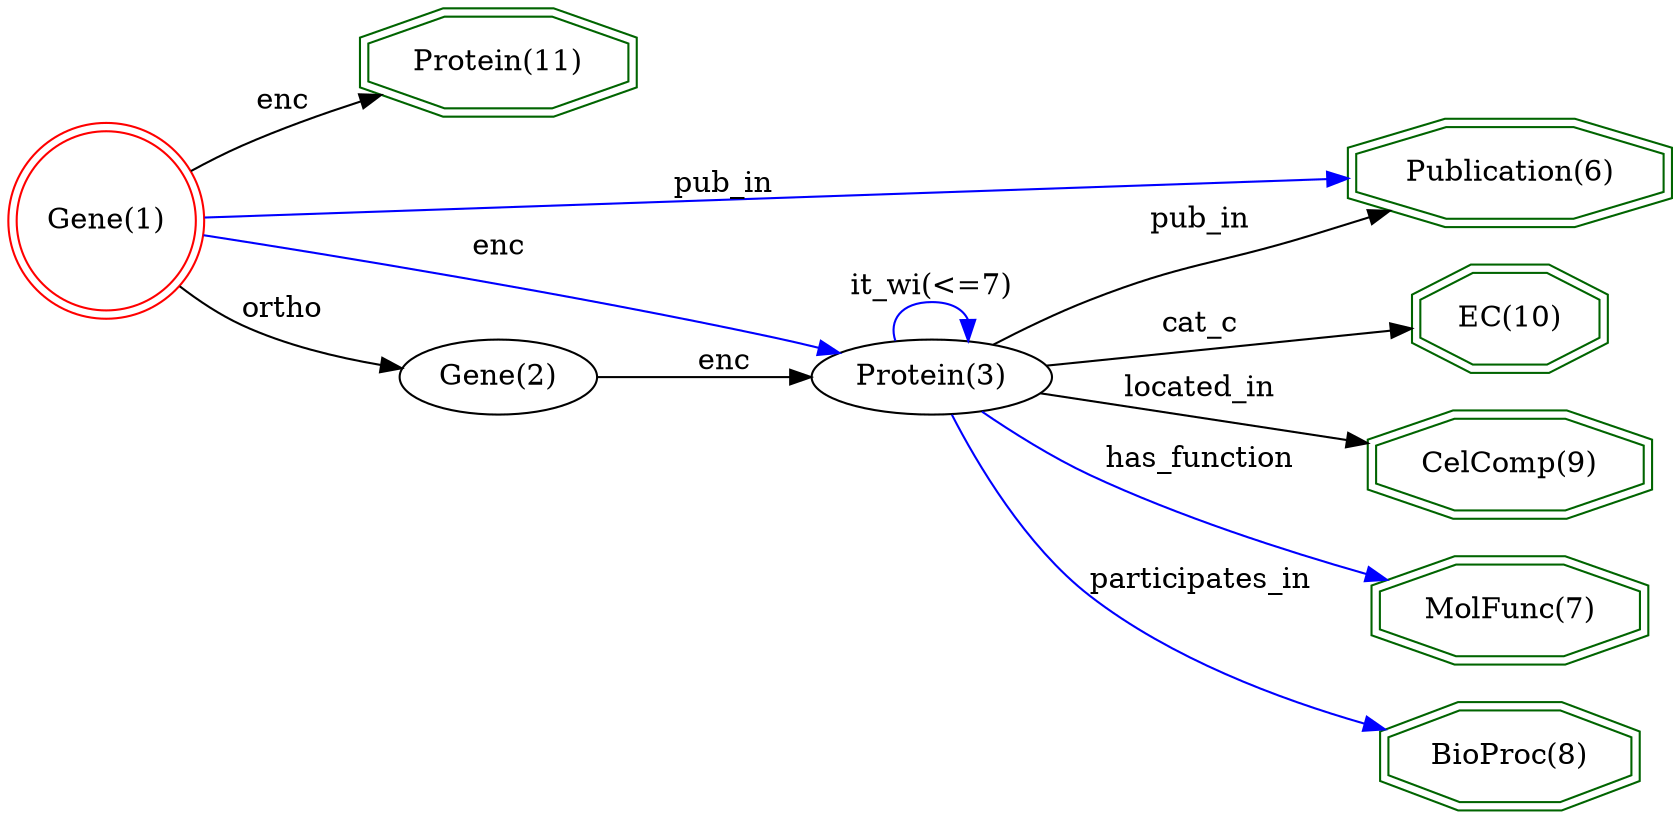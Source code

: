 digraph {
	graph [_draw_="c 9 -#fffffe00 C 7 -#ffffff P 4 0 0 0 342 692.72 342 692.72 0 ",
		bb="0,0,692.72,342",
		rankdir=LR,
		xdotversion=1.7
	];
	node [label="\N"];
	"EC(10)"	[_draw_="c 7 -#006400 p 8 662.24 200.54 662.24 215.46 639.26 226 606.77 226 583.79 215.46 583.79 200.54 606.77 190 639.26 190 c 7 -#006400 \
p 8 666.25 197.98 666.25 218.02 640.14 230 605.89 230 579.78 218.02 579.78 197.98 605.89 186 640.14 186 ",
		_ldraw_="F 14 11 -Times-Roman c 7 -#000000 T 623.02 203.8 0 41.21 6 -EC(10) ",
		color=darkgreen,
		height=0.61111,
		pos="623.02,208",
		shape=doubleoctagon,
		width=1.1977];
	"Protein(11)"	[_draw_="c 7 -#006400 p 8 264.25 312.54 264.25 327.46 232.41 338 187.38 338 155.53 327.46 155.53 312.54 187.38 302 232.41 302 c 7 -#006400 \
p 8 268.27 309.66 268.27 330.34 233.06 342 186.73 342 151.52 330.34 151.52 309.66 186.73 298 233.06 298 ",
		_ldraw_="F 14 11 -Times-Roman c 7 -#000000 T 209.89 315.8 0 63.25 11 -Protein(11) ",
		color=darkgreen,
		height=0.61111,
		pos="209.89,320",
		shape=doubleoctagon,
		width=1.6163];
	"CelComp(9)"	[_draw_="c 7 -#006400 p 8 681.62 138.54 681.62 153.46 647.29 164 598.74 164 564.41 153.46 564.41 138.54 598.74 128 647.29 128 c 7 -#006400 \
p 8 685.61 135.59 685.61 156.41 647.89 168 598.14 168 560.42 156.41 560.42 135.59 598.14 124 647.89 124 ",
		_ldraw_="F 14 11 -Times-Roman c 7 -#000000 T 623.02 141.8 0 69.99 10 -CelComp(9) ",
		color=darkgreen,
		height=0.61111,
		pos="623.02,146",
		shape=doubleoctagon,
		width=1.7443];
	"MolFunc(7)"	[_draw_="c 7 -#006400 p 8 680.41 76.54 680.41 91.46 646.79 102 599.24 102 565.62 91.46 565.62 76.54 599.24 66 646.79 66 c 7 -#006400 p 8 \
684.42 73.61 684.42 94.39 647.4 106 598.63 106 561.61 94.39 561.61 73.61 598.63 62 647.4 62 ",
		_ldraw_="F 14 11 -Times-Roman c 7 -#000000 T 623.02 79.8 0 67.66 10 -MolFunc(7) ",
		color=darkgreen,
		height=0.61111,
		pos="623.02,84",
		shape=doubleoctagon,
		width=1.7];
	"Publication(6)"	[_draw_="c 7 -#006400 p 8 688.91 262.54 688.91 277.46 650.31 288 595.72 288 557.12 277.46 557.12 262.54 595.72 252 650.31 252 c 7 -#006400 \
p 8 692.92 259.49 692.92 280.51 650.85 292 595.18 292 553.11 280.51 553.11 259.49 595.18 248 650.85 248 ",
		_ldraw_="F 14 11 -Times-Roman c 7 -#000000 T 623.02 265.8 0 80.1 14 -Publication(6) ",
		color=darkgreen,
		height=0.61111,
		pos="623.02,270",
		shape=doubleoctagon,
		width=1.9362];
	"BioProc(8)"	[_draw_="c 7 -#006400 p 8 676.47 14.54 676.47 29.46 645.16 40 600.87 40 569.56 29.46 569.56 14.54 600.87 4 645.16 4 c 7 -#006400 p 8 680.47 \
11.67 680.47 32.33 645.81 44 600.22 44 565.56 32.33 565.56 11.67 600.22 0 645.81 0 ",
		_ldraw_="F 14 11 -Times-Roman c 7 -#000000 T 623.02 17.8 0 62.21 10 -BioProc(8) ",
		color=darkgreen,
		height=0.61111,
		pos="623.02,22",
		shape=doubleoctagon,
		width=1.5966];
	"Gene(1)"	[_draw_="c 7 -#ff0000 e 43.08 249 39.15 39.15 c 7 -#ff0000 e 43.08 249 43.15 43.15 ",
		_ldraw_="F 14 11 -Times-Roman c 7 -#000000 T 43.08 244.8 0 45.86 7 -Gene(1) ",
		color=red,
		height=1.1966,
		pos="43.077,249",
		shape=doublecircle,
		width=1.1966];
	"Gene(1)" -> "Protein(11)"	[_draw_="c 7 -#000000 B 7 80 271.46 87.81 275.91 96.14 280.33 104.15 284 119.43 290.99 136.48 297.4 152.31 302.82 ",
		_hdraw_="S 5 -solid c 7 -#000000 C 7 -#000000 P 3 151.39 306.2 161.98 306.06 153.61 299.56 ",
		_ldraw_="F 14 11 -Times-Roman c 7 -#000000 T 118.93 297.8 0 19.43 3 -enc ",
		color=black,
		label=enc,
		lp="118.93,302",
		pos="e,161.98,306.06 80.002,271.46 87.814,275.91 96.142,280.33 104.15,284 119.43,290.99 136.48,297.4 152.31,302.82"];
	"Gene(1)" -> "Publication(6)"	[_draw_="c 7 -#0000ff B 4 86.57 250.54 182.8 254.04 418.58 262.61 542.68 267.12 ",
		_hdraw_="S 5 -solid c 7 -#0000ff C 7 -#0000ff P 3 542.75 270.62 552.87 267.49 543.01 263.63 ",
		_ldraw_="F 14 11 -Times-Roman c 7 -#000000 T 305.52 261.8 0 38.89 6 -pub_in ",
		color=blue,
		label=pub_in,
		lp="305.52,266",
		pos="e,552.87,267.49 86.574,250.54 182.8,254.04 418.58,262.61 542.68,267.12"];
	"Protein(3)"	[_draw_="c 7 -#000000 e 388.93 174 45.93 18 ",
		_ldraw_="F 14 11 -Times-Roman c 7 -#000000 T 388.93 169.8 0 56.77 10 -Protein(3) ",
		height=0.5,
		pos="388.93,174",
		width=1.2768];
	"Gene(1)" -> "Protein(3)"	[_draw_="c 7 -#0000ff B 7 85.71 241.61 140.75 231.59 240.61 212.58 324.97 192 330.42 190.67 336.11 189.18 341.75 187.65 ",
		_hdraw_="S 5 -solid c 7 -#0000ff C 7 -#0000ff P 3 343.07 190.91 351.77 184.86 341.2 184.17 ",
		_ldraw_="F 14 11 -Times-Roman c 7 -#000000 T 209.89 230.8 0 19.43 3 -enc ",
		color=blue,
		label=enc,
		lp="209.89,235",
		pos="e,351.77,184.86 85.708,241.61 140.75,231.59 240.61,212.58 324.97,192 330.42,190.67 336.11,189.18 341.75,187.65"];
	"Gene(2)"	[_draw_="c 7 -#000000 e 209.89 174 39.15 18 ",
		_ldraw_="F 14 11 -Times-Roman c 7 -#000000 T 209.89 169.8 0 45.86 7 -Gene(2) ",
		height=0.5,
		pos="209.89,174",
		width=1.0855];
	"Gene(1)" -> "Gene(2)"	[_draw_="c 7 -#000000 B 7 74.99 219.47 83.86 212.24 93.92 205.12 104.15 200 122.11 191.02 143.38 185 162.05 181.04 ",
		_hdraw_="S 5 -solid c 7 -#000000 C 7 -#000000 P 3 162.99 184.42 172.12 179.04 161.63 177.56 ",
		_ldraw_="F 14 11 -Times-Roman c 7 -#000000 T 118.93 202.8 0 29.55 5 -ortho ",
		color=black,
		label=ortho,
		lp="118.93,207",
		pos="e,172.12,179.04 74.986,219.47 83.861,212.24 93.922,205.12 104.15,200 122.11,191.02 143.38,185 162.05,181.04"];
	"Protein(3)" -> "EC(10)"	[_draw_="c 7 -#000000 B 4 432.23 180.2 470.88 185.86 528.17 194.25 569.69 200.33 ",
		_hdraw_="S 5 -solid c 7 -#000000 C 7 -#000000 P 3 569.21 203.8 579.62 201.79 570.23 196.88 ",
		_ldraw_="F 14 11 -Times-Roman c 7 -#000000 T 494.1 197.8 0 29.53 5 -cat_c ",
		color=black,
		label=cat_c,
		lp="494.1,202",
		pos="e,579.62,201.79 432.23,180.2 470.88,185.86 528.17,194.25 569.69,200.33"];
	"Protein(3)" -> "CelComp(9)"	[_draw_="c 7 -#000000 B 4 433.04 168.8 465.89 164.84 511.86 159.29 550.23 154.66 ",
		_hdraw_="S 5 -solid c 7 -#000000 C 7 -#000000 P 3 550.81 158.12 560.32 153.44 549.97 151.17 ",
		_ldraw_="F 14 11 -Times-Roman c 7 -#000000 T 494.1 167.8 0 58.31 10 -located_in ",
		color=black,
		label=located_in,
		lp="494.1,172",
		pos="e,560.32,153.44 433.04,168.8 465.89,164.84 511.86,159.29 550.23,154.66"];
	"Protein(3)" -> "MolFunc(7)"	[_draw_="c 7 -#0000ff B 7 413.83 158.75 425.34 151.82 439.53 143.88 452.9 138 487.67 122.71 528.16 109.63 560.8 100.17 ",
		_hdraw_="S 5 -solid c 7 -#0000ff C 7 -#0000ff P 3 562.01 103.46 570.67 97.35 560.09 96.73 ",
		_ldraw_="F 14 11 -Times-Roman c 7 -#000000 T 494.1 140.8 0 72.32 12 -has_function ",
		color=blue,
		label=has_function,
		lp="494.1,145",
		pos="e,570.67,97.351 413.83,158.75 425.34,151.82 439.53,143.88 452.9,138 487.67,122.71 528.16,109.63 560.8,100.17"];
	"Protein(3)" -> "Publication(6)"	[_draw_="c 7 -#000000 B 7 412.25 189.57 423.98 197.3 438.82 206.38 452.9 213 463.31 217.9 518.62 236.32 563.19 250.91 ",
		_hdraw_="S 5 -solid c 7 -#000000 C 7 -#000000 P 3 562.21 254.27 572.81 254.05 564.39 247.62 ",
		_ldraw_="F 14 11 -Times-Roman c 7 -#000000 T 494.1 243.8 0 38.89 6 -pub_in ",
		color=black,
		label=pub_in,
		lp="494.1,248",
		pos="e,572.81,254.05 412.25,189.57 423.98,197.3 438.82,206.38 452.9,213 463.31,217.9 518.62,236.32 563.19,250.91"];
	"Protein(3)" -> "BioProc(8)"	[_draw_="c 7 -#0000ff B 7 399.04 156.41 409.66 137.44 428.87 107.46 452.9 89 484.81 64.48 526.85 47.77 561.03 37.17 ",
		_hdraw_="S 5 -solid c 7 -#0000ff C 7 -#0000ff P 3 562.33 40.43 570.91 34.21 560.32 33.73 ",
		_ldraw_="F 14 11 -Times-Roman c 7 -#000000 T 494.1 91.8 0 82.41 15 -participates_in ",
		color=blue,
		label=participates_in,
		lp="494.1,96",
		pos="e,570.91,34.208 399.04,156.41 409.66,137.44 428.87,107.46 452.9,89 484.81,64.48 526.85,47.77 561.03,37.17"];
	"Protein(3)" -> "Protein(3)"	[_draw_="c 7 -#0000ff B 7 374.29 191.41 371.56 201.09 376.44 210 388.93 210 396.74 210 401.58 206.52 403.44 201.54 ",
		_hdraw_="S 5 -solid c 7 -#0000ff C 7 -#0000ff P 3 406.94 201.46 403.57 191.41 399.94 201.36 ",
		_ldraw_="F 14 11 -Times-Roman c 7 -#000000 T 388.93 212.8 0 60.89 10 -it_wi(<=7) ",
		color=blue,
		label="it_wi(<=7)",
		lp="388.93,217",
		pos="e,403.57,191.41 374.29,191.41 371.56,201.09 376.44,210 388.93,210 396.74,210 401.58,206.52 403.44,201.54"];
	"Gene(2)" -> "Protein(3)"	[_draw_="c 7 -#000000 B 4 249.31 174 273.66 174 305.54 174 332.6 174 ",
		_hdraw_="S 5 -solid c 7 -#000000 C 7 -#000000 P 3 332.7 177.5 342.7 174 332.7 170.5 ",
		_ldraw_="F 14 11 -Times-Roman c 7 -#000000 T 305.52 176.8 0 19.43 3 -enc ",
		color=black,
		label=enc,
		lp="305.52,181",
		pos="e,342.7,174 249.31,174 273.66,174 305.54,174 332.6,174"];
}
